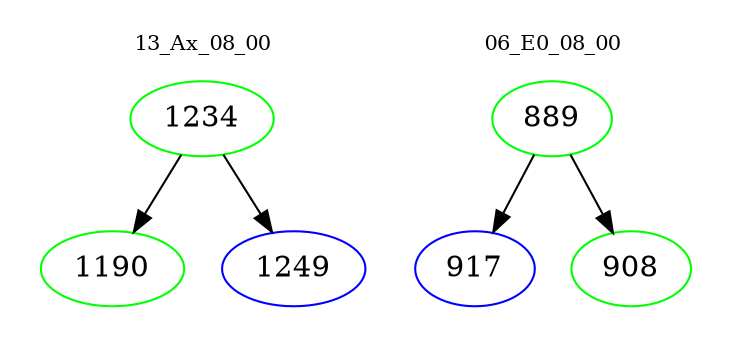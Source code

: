 digraph{
subgraph cluster_0 {
color = white
label = "13_Ax_08_00";
fontsize=10;
T0_1234 [label="1234", color="green"]
T0_1234 -> T0_1190 [color="black"]
T0_1190 [label="1190", color="green"]
T0_1234 -> T0_1249 [color="black"]
T0_1249 [label="1249", color="blue"]
}
subgraph cluster_1 {
color = white
label = "06_E0_08_00";
fontsize=10;
T1_889 [label="889", color="green"]
T1_889 -> T1_917 [color="black"]
T1_917 [label="917", color="blue"]
T1_889 -> T1_908 [color="black"]
T1_908 [label="908", color="green"]
}
}
